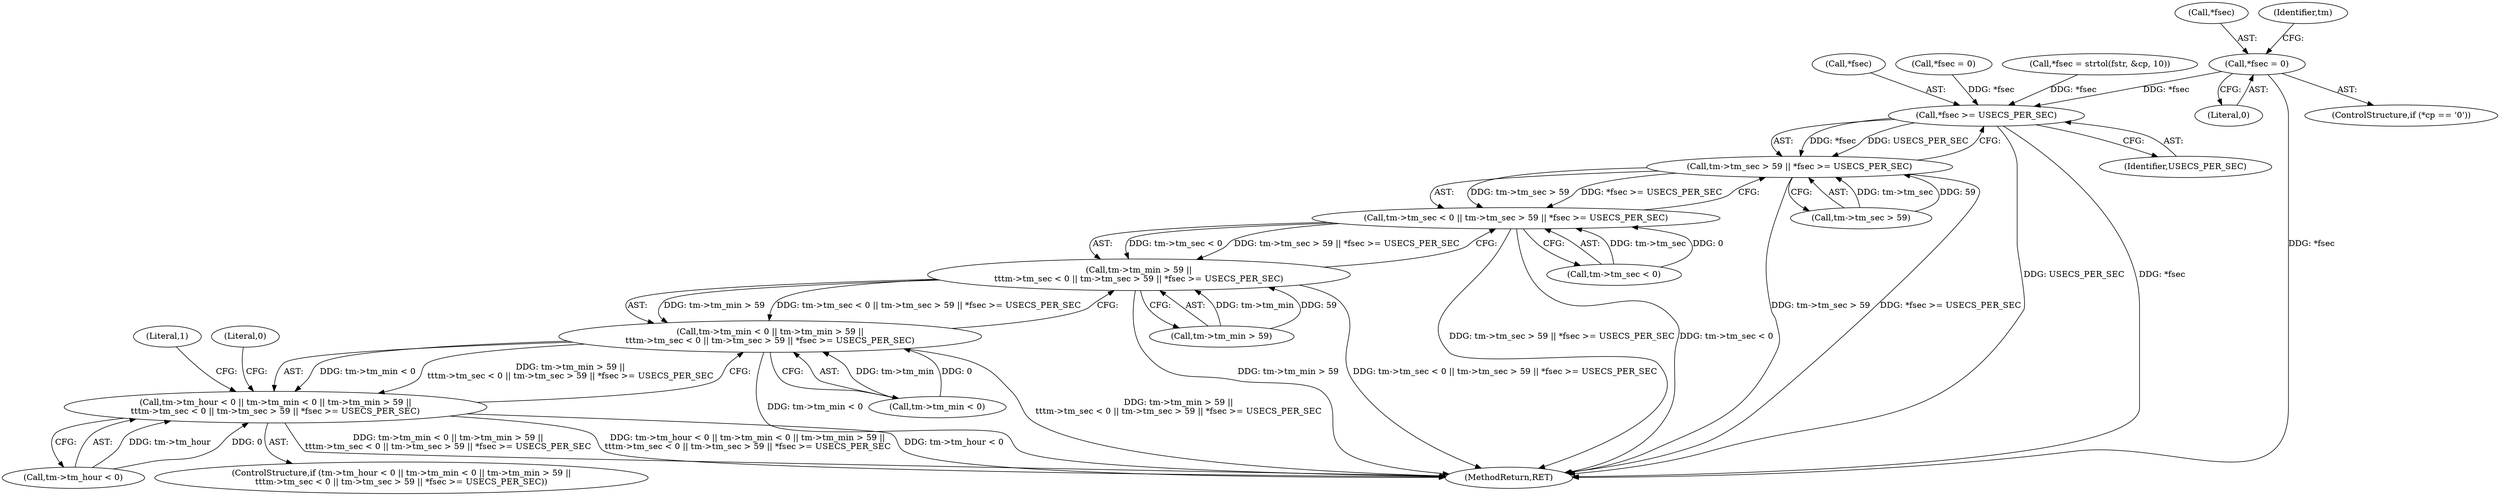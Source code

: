 digraph "0_postgres_4318daecc959886d001a6e79c6ea853e8b1dfb4b_1@pointer" {
"1000190" [label="(Call,*fsec = 0)"];
"1000283" [label="(Call,*fsec >= USECS_PER_SEC)"];
"1000277" [label="(Call,tm->tm_sec > 59 || *fsec >= USECS_PER_SEC)"];
"1000271" [label="(Call,tm->tm_sec < 0 || tm->tm_sec > 59 || *fsec >= USECS_PER_SEC)"];
"1000265" [label="(Call,tm->tm_min > 59 ||\n\t\ttm->tm_sec < 0 || tm->tm_sec > 59 || *fsec >= USECS_PER_SEC)"];
"1000259" [label="(Call,tm->tm_min < 0 || tm->tm_min > 59 ||\n\t\ttm->tm_sec < 0 || tm->tm_sec > 59 || *fsec >= USECS_PER_SEC)"];
"1000253" [label="(Call,tm->tm_hour < 0 || tm->tm_min < 0 || tm->tm_min > 59 ||\n\t\ttm->tm_sec < 0 || tm->tm_sec > 59 || *fsec >= USECS_PER_SEC)"];
"1000266" [label="(Call,tm->tm_min > 59)"];
"1000289" [label="(Literal,1)"];
"1000191" [label="(Call,*fsec)"];
"1000254" [label="(Call,tm->tm_hour < 0)"];
"1000253" [label="(Call,tm->tm_hour < 0 || tm->tm_min < 0 || tm->tm_min > 59 ||\n\t\ttm->tm_sec < 0 || tm->tm_sec > 59 || *fsec >= USECS_PER_SEC)"];
"1000278" [label="(Call,tm->tm_sec > 59)"];
"1000190" [label="(Call,*fsec = 0)"];
"1000260" [label="(Call,tm->tm_min < 0)"];
"1000271" [label="(Call,tm->tm_sec < 0 || tm->tm_sec > 59 || *fsec >= USECS_PER_SEC)"];
"1000256" [label="(Identifier,tm)"];
"1000193" [label="(Literal,0)"];
"1000292" [label="(MethodReturn,RET)"];
"1000185" [label="(ControlStructure,if (*cp == '\0'))"];
"1000284" [label="(Call,*fsec)"];
"1000156" [label="(Call,*fsec = 0)"];
"1000277" [label="(Call,tm->tm_sec > 59 || *fsec >= USECS_PER_SEC)"];
"1000265" [label="(Call,tm->tm_min > 59 ||\n\t\ttm->tm_sec < 0 || tm->tm_sec > 59 || *fsec >= USECS_PER_SEC)"];
"1000272" [label="(Call,tm->tm_sec < 0)"];
"1000232" [label="(Call,*fsec = strtol(fstr, &cp, 10))"];
"1000286" [label="(Identifier,USECS_PER_SEC)"];
"1000283" [label="(Call,*fsec >= USECS_PER_SEC)"];
"1000291" [label="(Literal,0)"];
"1000259" [label="(Call,tm->tm_min < 0 || tm->tm_min > 59 ||\n\t\ttm->tm_sec < 0 || tm->tm_sec > 59 || *fsec >= USECS_PER_SEC)"];
"1000252" [label="(ControlStructure,if (tm->tm_hour < 0 || tm->tm_min < 0 || tm->tm_min > 59 ||\n\t\ttm->tm_sec < 0 || tm->tm_sec > 59 || *fsec >= USECS_PER_SEC))"];
"1000190" -> "1000185"  [label="AST: "];
"1000190" -> "1000193"  [label="CFG: "];
"1000191" -> "1000190"  [label="AST: "];
"1000193" -> "1000190"  [label="AST: "];
"1000256" -> "1000190"  [label="CFG: "];
"1000190" -> "1000292"  [label="DDG: *fsec"];
"1000190" -> "1000283"  [label="DDG: *fsec"];
"1000283" -> "1000277"  [label="AST: "];
"1000283" -> "1000286"  [label="CFG: "];
"1000284" -> "1000283"  [label="AST: "];
"1000286" -> "1000283"  [label="AST: "];
"1000277" -> "1000283"  [label="CFG: "];
"1000283" -> "1000292"  [label="DDG: USECS_PER_SEC"];
"1000283" -> "1000292"  [label="DDG: *fsec"];
"1000283" -> "1000277"  [label="DDG: *fsec"];
"1000283" -> "1000277"  [label="DDG: USECS_PER_SEC"];
"1000232" -> "1000283"  [label="DDG: *fsec"];
"1000156" -> "1000283"  [label="DDG: *fsec"];
"1000277" -> "1000271"  [label="AST: "];
"1000277" -> "1000278"  [label="CFG: "];
"1000278" -> "1000277"  [label="AST: "];
"1000271" -> "1000277"  [label="CFG: "];
"1000277" -> "1000292"  [label="DDG: tm->tm_sec > 59"];
"1000277" -> "1000292"  [label="DDG: *fsec >= USECS_PER_SEC"];
"1000277" -> "1000271"  [label="DDG: tm->tm_sec > 59"];
"1000277" -> "1000271"  [label="DDG: *fsec >= USECS_PER_SEC"];
"1000278" -> "1000277"  [label="DDG: tm->tm_sec"];
"1000278" -> "1000277"  [label="DDG: 59"];
"1000271" -> "1000265"  [label="AST: "];
"1000271" -> "1000272"  [label="CFG: "];
"1000272" -> "1000271"  [label="AST: "];
"1000265" -> "1000271"  [label="CFG: "];
"1000271" -> "1000292"  [label="DDG: tm->tm_sec > 59 || *fsec >= USECS_PER_SEC"];
"1000271" -> "1000292"  [label="DDG: tm->tm_sec < 0"];
"1000271" -> "1000265"  [label="DDG: tm->tm_sec < 0"];
"1000271" -> "1000265"  [label="DDG: tm->tm_sec > 59 || *fsec >= USECS_PER_SEC"];
"1000272" -> "1000271"  [label="DDG: tm->tm_sec"];
"1000272" -> "1000271"  [label="DDG: 0"];
"1000265" -> "1000259"  [label="AST: "];
"1000265" -> "1000266"  [label="CFG: "];
"1000266" -> "1000265"  [label="AST: "];
"1000259" -> "1000265"  [label="CFG: "];
"1000265" -> "1000292"  [label="DDG: tm->tm_min > 59"];
"1000265" -> "1000292"  [label="DDG: tm->tm_sec < 0 || tm->tm_sec > 59 || *fsec >= USECS_PER_SEC"];
"1000265" -> "1000259"  [label="DDG: tm->tm_min > 59"];
"1000265" -> "1000259"  [label="DDG: tm->tm_sec < 0 || tm->tm_sec > 59 || *fsec >= USECS_PER_SEC"];
"1000266" -> "1000265"  [label="DDG: tm->tm_min"];
"1000266" -> "1000265"  [label="DDG: 59"];
"1000259" -> "1000253"  [label="AST: "];
"1000259" -> "1000260"  [label="CFG: "];
"1000260" -> "1000259"  [label="AST: "];
"1000253" -> "1000259"  [label="CFG: "];
"1000259" -> "1000292"  [label="DDG: tm->tm_min < 0"];
"1000259" -> "1000292"  [label="DDG: tm->tm_min > 59 ||\n\t\ttm->tm_sec < 0 || tm->tm_sec > 59 || *fsec >= USECS_PER_SEC"];
"1000259" -> "1000253"  [label="DDG: tm->tm_min < 0"];
"1000259" -> "1000253"  [label="DDG: tm->tm_min > 59 ||\n\t\ttm->tm_sec < 0 || tm->tm_sec > 59 || *fsec >= USECS_PER_SEC"];
"1000260" -> "1000259"  [label="DDG: tm->tm_min"];
"1000260" -> "1000259"  [label="DDG: 0"];
"1000253" -> "1000252"  [label="AST: "];
"1000253" -> "1000254"  [label="CFG: "];
"1000254" -> "1000253"  [label="AST: "];
"1000289" -> "1000253"  [label="CFG: "];
"1000291" -> "1000253"  [label="CFG: "];
"1000253" -> "1000292"  [label="DDG: tm->tm_min < 0 || tm->tm_min > 59 ||\n\t\ttm->tm_sec < 0 || tm->tm_sec > 59 || *fsec >= USECS_PER_SEC"];
"1000253" -> "1000292"  [label="DDG: tm->tm_hour < 0 || tm->tm_min < 0 || tm->tm_min > 59 ||\n\t\ttm->tm_sec < 0 || tm->tm_sec > 59 || *fsec >= USECS_PER_SEC"];
"1000253" -> "1000292"  [label="DDG: tm->tm_hour < 0"];
"1000254" -> "1000253"  [label="DDG: tm->tm_hour"];
"1000254" -> "1000253"  [label="DDG: 0"];
}
